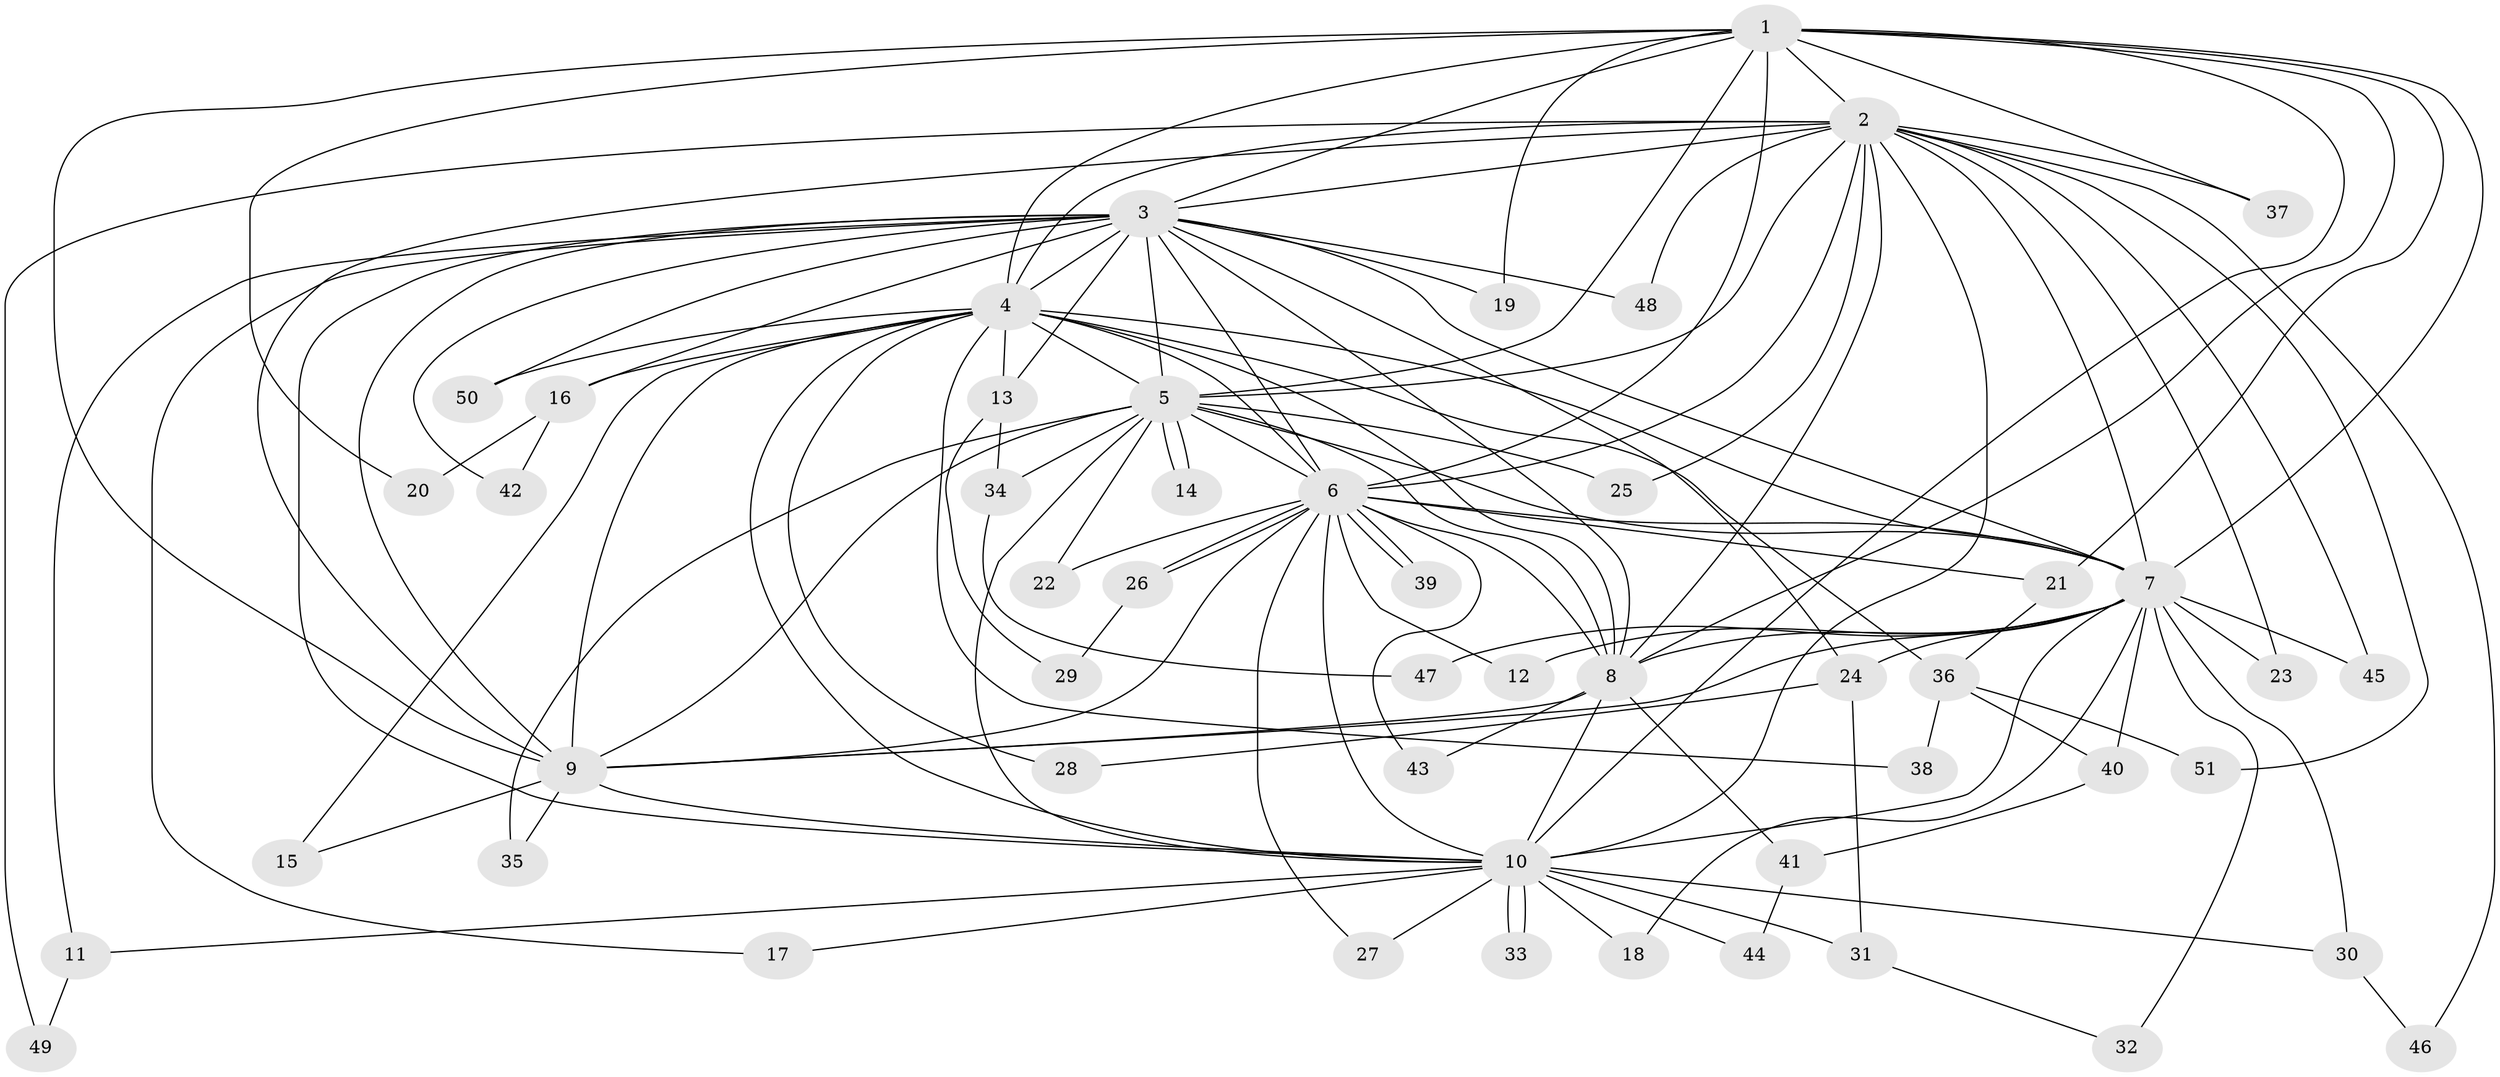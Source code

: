 // coarse degree distribution, {8: 0.0625, 9: 0.25, 3: 0.125, 1: 0.1875, 2: 0.125, 4: 0.1875, 7: 0.0625}
// Generated by graph-tools (version 1.1) at 2025/36/03/04/25 23:36:25]
// undirected, 51 vertices, 127 edges
graph export_dot {
  node [color=gray90,style=filled];
  1;
  2;
  3;
  4;
  5;
  6;
  7;
  8;
  9;
  10;
  11;
  12;
  13;
  14;
  15;
  16;
  17;
  18;
  19;
  20;
  21;
  22;
  23;
  24;
  25;
  26;
  27;
  28;
  29;
  30;
  31;
  32;
  33;
  34;
  35;
  36;
  37;
  38;
  39;
  40;
  41;
  42;
  43;
  44;
  45;
  46;
  47;
  48;
  49;
  50;
  51;
  1 -- 2;
  1 -- 3;
  1 -- 4;
  1 -- 5;
  1 -- 6;
  1 -- 7;
  1 -- 8;
  1 -- 9;
  1 -- 10;
  1 -- 19;
  1 -- 20;
  1 -- 21;
  1 -- 37;
  2 -- 3;
  2 -- 4;
  2 -- 5;
  2 -- 6;
  2 -- 7;
  2 -- 8;
  2 -- 9;
  2 -- 10;
  2 -- 23;
  2 -- 25;
  2 -- 37;
  2 -- 45;
  2 -- 46;
  2 -- 48;
  2 -- 49;
  2 -- 51;
  3 -- 4;
  3 -- 5;
  3 -- 6;
  3 -- 7;
  3 -- 8;
  3 -- 9;
  3 -- 10;
  3 -- 11;
  3 -- 13;
  3 -- 16;
  3 -- 17;
  3 -- 19;
  3 -- 24;
  3 -- 42;
  3 -- 48;
  3 -- 50;
  4 -- 5;
  4 -- 6;
  4 -- 7;
  4 -- 8;
  4 -- 9;
  4 -- 10;
  4 -- 13;
  4 -- 15;
  4 -- 16;
  4 -- 28;
  4 -- 36;
  4 -- 38;
  4 -- 50;
  5 -- 6;
  5 -- 7;
  5 -- 8;
  5 -- 9;
  5 -- 10;
  5 -- 14;
  5 -- 14;
  5 -- 22;
  5 -- 25;
  5 -- 34;
  5 -- 35;
  6 -- 7;
  6 -- 8;
  6 -- 9;
  6 -- 10;
  6 -- 12;
  6 -- 21;
  6 -- 22;
  6 -- 26;
  6 -- 26;
  6 -- 27;
  6 -- 39;
  6 -- 39;
  6 -- 43;
  7 -- 8;
  7 -- 9;
  7 -- 10;
  7 -- 12;
  7 -- 18;
  7 -- 23;
  7 -- 24;
  7 -- 30;
  7 -- 32;
  7 -- 40;
  7 -- 45;
  7 -- 47;
  8 -- 9;
  8 -- 10;
  8 -- 41;
  8 -- 43;
  9 -- 10;
  9 -- 15;
  9 -- 35;
  10 -- 11;
  10 -- 17;
  10 -- 18;
  10 -- 27;
  10 -- 30;
  10 -- 31;
  10 -- 33;
  10 -- 33;
  10 -- 44;
  11 -- 49;
  13 -- 29;
  13 -- 34;
  16 -- 20;
  16 -- 42;
  21 -- 36;
  24 -- 28;
  24 -- 31;
  26 -- 29;
  30 -- 46;
  31 -- 32;
  34 -- 47;
  36 -- 38;
  36 -- 40;
  36 -- 51;
  40 -- 41;
  41 -- 44;
}
